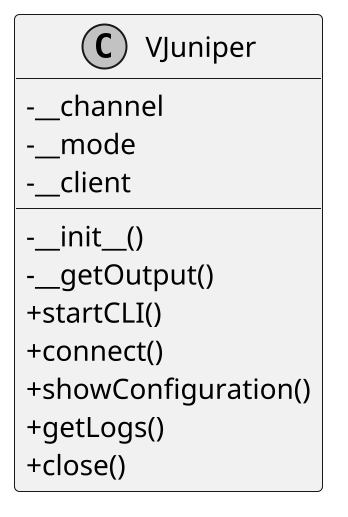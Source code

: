 @startuml
skinparam monochrome true
skinparam classAttributeIconSize 0
scale 2
class VJuniper{
    -__channel
    -__mode
    -__client
    -__init__()
    -__getOutput()
    +startCLI()
    +connect()
    +showConfiguration()
    +getLogs()
    +close()
}
@enduml